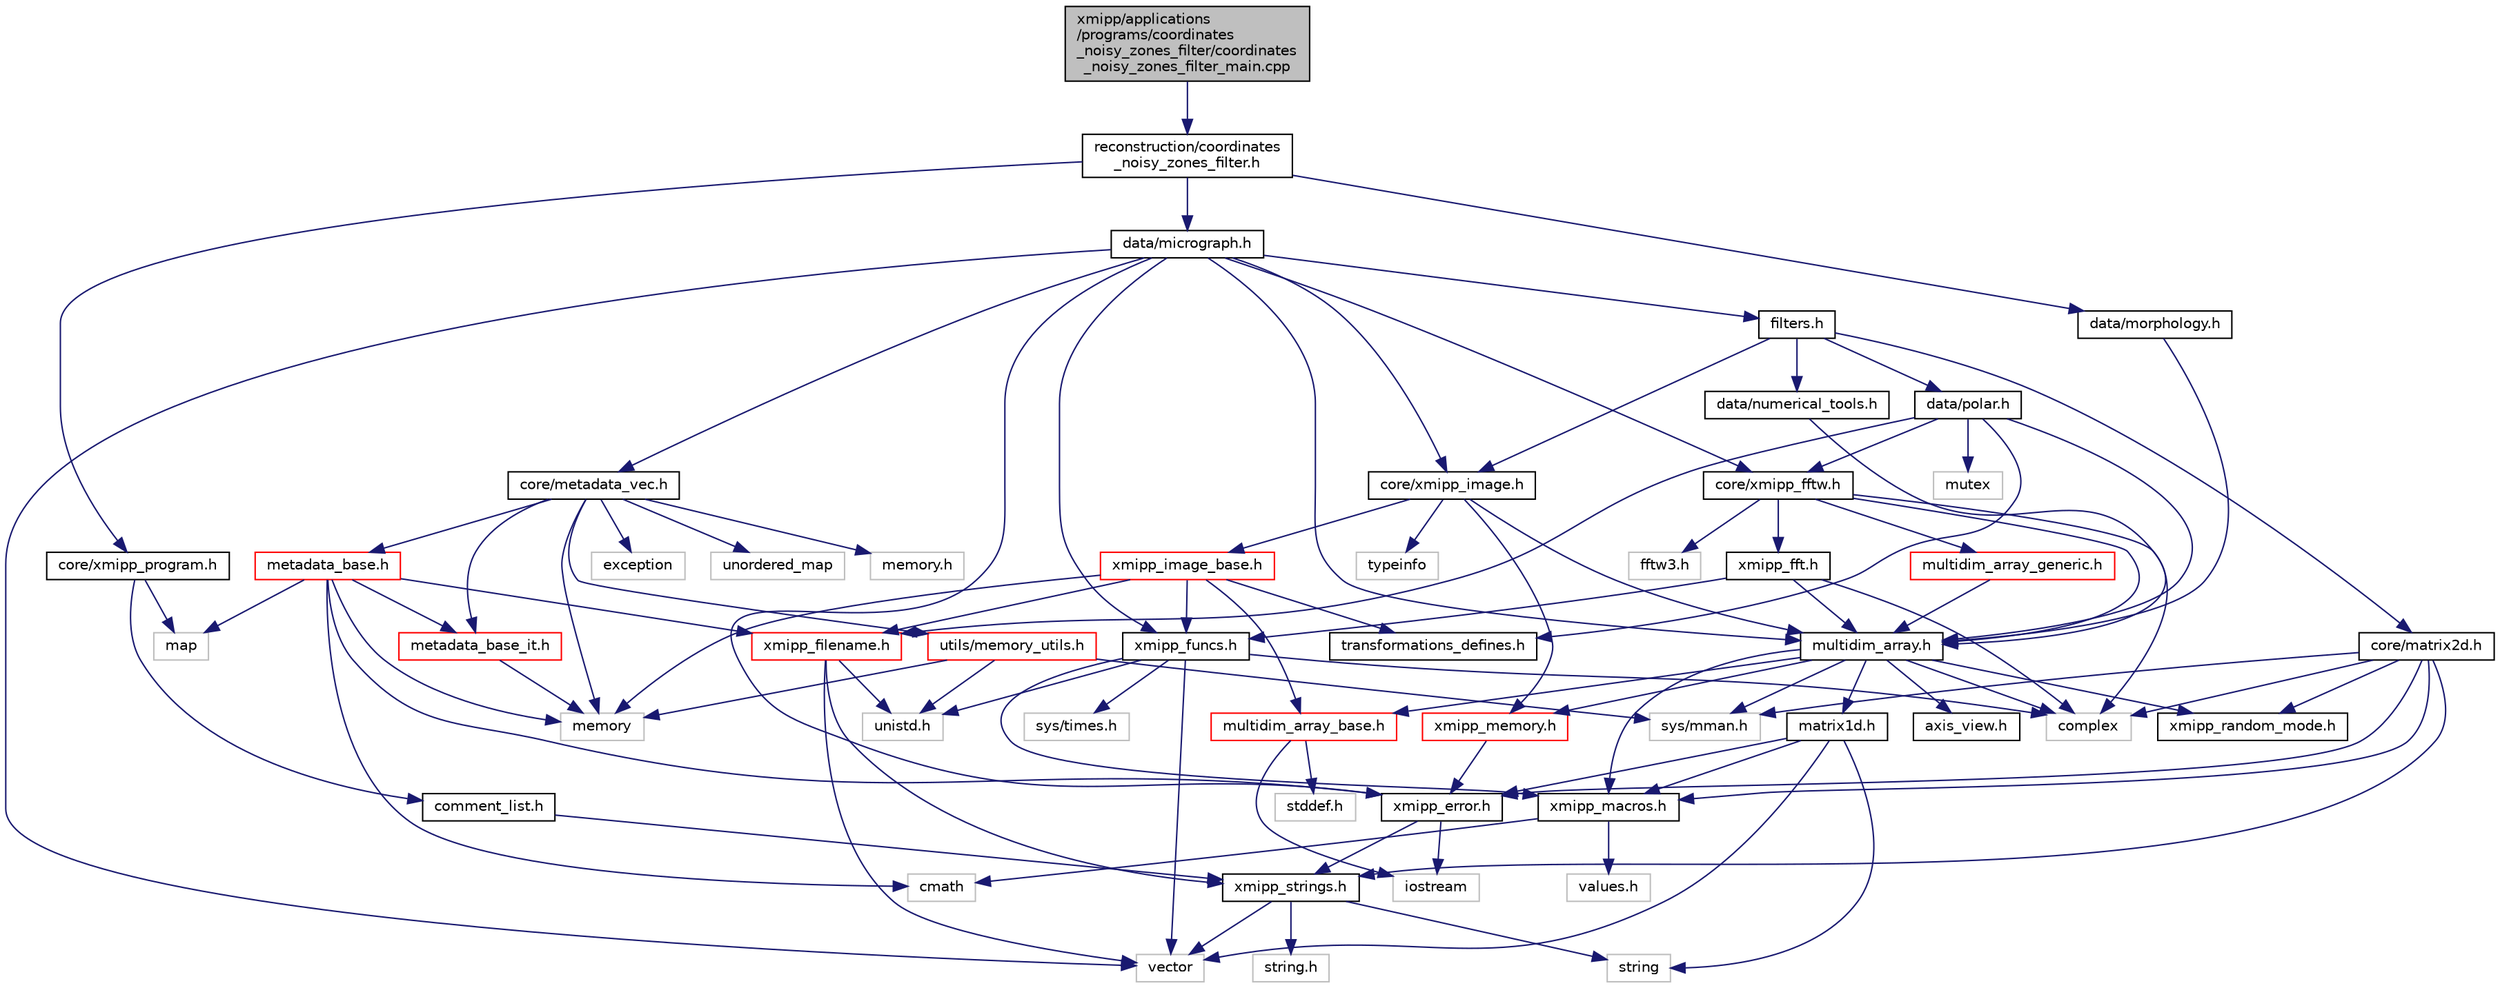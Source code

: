 digraph "xmipp/applications/programs/coordinates_noisy_zones_filter/coordinates_noisy_zones_filter_main.cpp"
{
  edge [fontname="Helvetica",fontsize="10",labelfontname="Helvetica",labelfontsize="10"];
  node [fontname="Helvetica",fontsize="10",shape=record];
  Node0 [label="xmipp/applications\l/programs/coordinates\l_noisy_zones_filter/coordinates\l_noisy_zones_filter_main.cpp",height=0.2,width=0.4,color="black", fillcolor="grey75", style="filled", fontcolor="black"];
  Node0 -> Node1 [color="midnightblue",fontsize="10",style="solid",fontname="Helvetica"];
  Node1 [label="reconstruction/coordinates\l_noisy_zones_filter.h",height=0.2,width=0.4,color="black", fillcolor="white", style="filled",URL="$coordinates__noisy__zones__filter_8h.html"];
  Node1 -> Node2 [color="midnightblue",fontsize="10",style="solid",fontname="Helvetica"];
  Node2 [label="core/xmipp_program.h",height=0.2,width=0.4,color="black", fillcolor="white", style="filled",URL="$xmipp__program_8h.html"];
  Node2 -> Node3 [color="midnightblue",fontsize="10",style="solid",fontname="Helvetica"];
  Node3 [label="map",height=0.2,width=0.4,color="grey75", fillcolor="white", style="filled"];
  Node2 -> Node4 [color="midnightblue",fontsize="10",style="solid",fontname="Helvetica"];
  Node4 [label="comment_list.h",height=0.2,width=0.4,color="black", fillcolor="white", style="filled",URL="$comment__list_8h.html"];
  Node4 -> Node5 [color="midnightblue",fontsize="10",style="solid",fontname="Helvetica"];
  Node5 [label="xmipp_strings.h",height=0.2,width=0.4,color="black", fillcolor="white", style="filled",URL="$xmipp__strings_8h.html"];
  Node5 -> Node6 [color="midnightblue",fontsize="10",style="solid",fontname="Helvetica"];
  Node6 [label="vector",height=0.2,width=0.4,color="grey75", fillcolor="white", style="filled"];
  Node5 -> Node7 [color="midnightblue",fontsize="10",style="solid",fontname="Helvetica"];
  Node7 [label="string",height=0.2,width=0.4,color="grey75", fillcolor="white", style="filled"];
  Node5 -> Node8 [color="midnightblue",fontsize="10",style="solid",fontname="Helvetica"];
  Node8 [label="string.h",height=0.2,width=0.4,color="grey75", fillcolor="white", style="filled"];
  Node1 -> Node9 [color="midnightblue",fontsize="10",style="solid",fontname="Helvetica"];
  Node9 [label="data/micrograph.h",height=0.2,width=0.4,color="black", fillcolor="white", style="filled",URL="$micrograph_8h.html"];
  Node9 -> Node6 [color="midnightblue",fontsize="10",style="solid",fontname="Helvetica"];
  Node9 -> Node10 [color="midnightblue",fontsize="10",style="solid",fontname="Helvetica"];
  Node10 [label="filters.h",height=0.2,width=0.4,color="black", fillcolor="white", style="filled",URL="$filters_8h.html"];
  Node10 -> Node11 [color="midnightblue",fontsize="10",style="solid",fontname="Helvetica"];
  Node11 [label="core/xmipp_image.h",height=0.2,width=0.4,color="black", fillcolor="white", style="filled",URL="$xmipp__image_8h.html"];
  Node11 -> Node12 [color="midnightblue",fontsize="10",style="solid",fontname="Helvetica"];
  Node12 [label="typeinfo",height=0.2,width=0.4,color="grey75", fillcolor="white", style="filled"];
  Node11 -> Node13 [color="midnightblue",fontsize="10",style="solid",fontname="Helvetica"];
  Node13 [label="multidim_array.h",height=0.2,width=0.4,color="black", fillcolor="white", style="filled",URL="$multidim__array_8h.html"];
  Node13 -> Node14 [color="midnightblue",fontsize="10",style="solid",fontname="Helvetica"];
  Node14 [label="xmipp_macros.h",height=0.2,width=0.4,color="black", fillcolor="white", style="filled",URL="$xmipp__macros_8h.html"];
  Node14 -> Node15 [color="midnightblue",fontsize="10",style="solid",fontname="Helvetica"];
  Node15 [label="values.h",height=0.2,width=0.4,color="grey75", fillcolor="white", style="filled"];
  Node14 -> Node16 [color="midnightblue",fontsize="10",style="solid",fontname="Helvetica"];
  Node16 [label="cmath",height=0.2,width=0.4,color="grey75", fillcolor="white", style="filled"];
  Node13 -> Node17 [color="midnightblue",fontsize="10",style="solid",fontname="Helvetica"];
  Node17 [label="sys/mman.h",height=0.2,width=0.4,color="grey75", fillcolor="white", style="filled"];
  Node13 -> Node18 [color="midnightblue",fontsize="10",style="solid",fontname="Helvetica"];
  Node18 [label="complex",height=0.2,width=0.4,color="grey75", fillcolor="white", style="filled"];
  Node13 -> Node19 [color="midnightblue",fontsize="10",style="solid",fontname="Helvetica"];
  Node19 [label="matrix1d.h",height=0.2,width=0.4,color="black", fillcolor="white", style="filled",URL="$matrix1d_8h.html"];
  Node19 -> Node7 [color="midnightblue",fontsize="10",style="solid",fontname="Helvetica"];
  Node19 -> Node6 [color="midnightblue",fontsize="10",style="solid",fontname="Helvetica"];
  Node19 -> Node20 [color="midnightblue",fontsize="10",style="solid",fontname="Helvetica"];
  Node20 [label="xmipp_error.h",height=0.2,width=0.4,color="black", fillcolor="white", style="filled",URL="$xmipp__error_8h.html"];
  Node20 -> Node21 [color="midnightblue",fontsize="10",style="solid",fontname="Helvetica"];
  Node21 [label="iostream",height=0.2,width=0.4,color="grey75", fillcolor="white", style="filled"];
  Node20 -> Node5 [color="midnightblue",fontsize="10",style="solid",fontname="Helvetica"];
  Node19 -> Node14 [color="midnightblue",fontsize="10",style="solid",fontname="Helvetica"];
  Node13 -> Node22 [color="midnightblue",fontsize="10",style="solid",fontname="Helvetica"];
  Node22 [label="xmipp_random_mode.h",height=0.2,width=0.4,color="black", fillcolor="white", style="filled",URL="$xmipp__random__mode_8h.html"];
  Node13 -> Node23 [color="midnightblue",fontsize="10",style="solid",fontname="Helvetica"];
  Node23 [label="multidim_array_base.h",height=0.2,width=0.4,color="red", fillcolor="white", style="filled",URL="$multidim__array__base_8h.html"];
  Node23 -> Node24 [color="midnightblue",fontsize="10",style="solid",fontname="Helvetica"];
  Node24 [label="stddef.h",height=0.2,width=0.4,color="grey75", fillcolor="white", style="filled"];
  Node23 -> Node21 [color="midnightblue",fontsize="10",style="solid",fontname="Helvetica"];
  Node13 -> Node27 [color="midnightblue",fontsize="10",style="solid",fontname="Helvetica"];
  Node27 [label="xmipp_memory.h",height=0.2,width=0.4,color="red", fillcolor="white", style="filled",URL="$xmipp__memory_8h.html"];
  Node27 -> Node20 [color="midnightblue",fontsize="10",style="solid",fontname="Helvetica"];
  Node13 -> Node29 [color="midnightblue",fontsize="10",style="solid",fontname="Helvetica"];
  Node29 [label="axis_view.h",height=0.2,width=0.4,color="black", fillcolor="white", style="filled",URL="$axis__view_8h.html"];
  Node11 -> Node30 [color="midnightblue",fontsize="10",style="solid",fontname="Helvetica"];
  Node30 [label="xmipp_image_base.h",height=0.2,width=0.4,color="red", fillcolor="white", style="filled",URL="$xmipp__image__base_8h.html"];
  Node30 -> Node31 [color="midnightblue",fontsize="10",style="solid",fontname="Helvetica"];
  Node31 [label="memory",height=0.2,width=0.4,color="grey75", fillcolor="white", style="filled"];
  Node30 -> Node23 [color="midnightblue",fontsize="10",style="solid",fontname="Helvetica"];
  Node30 -> Node50 [color="midnightblue",fontsize="10",style="solid",fontname="Helvetica"];
  Node50 [label="xmipp_filename.h",height=0.2,width=0.4,color="red", fillcolor="white", style="filled",URL="$xmipp__filename_8h.html"];
  Node50 -> Node6 [color="midnightblue",fontsize="10",style="solid",fontname="Helvetica"];
  Node50 -> Node48 [color="midnightblue",fontsize="10",style="solid",fontname="Helvetica"];
  Node48 [label="unistd.h",height=0.2,width=0.4,color="grey75", fillcolor="white", style="filled"];
  Node50 -> Node5 [color="midnightblue",fontsize="10",style="solid",fontname="Helvetica"];
  Node30 -> Node61 [color="midnightblue",fontsize="10",style="solid",fontname="Helvetica"];
  Node61 [label="transformations_defines.h",height=0.2,width=0.4,color="black", fillcolor="white", style="filled",URL="$transformations__defines_8h.html"];
  Node30 -> Node62 [color="midnightblue",fontsize="10",style="solid",fontname="Helvetica"];
  Node62 [label="xmipp_funcs.h",height=0.2,width=0.4,color="black", fillcolor="white", style="filled",URL="$xmipp__funcs_8h.html"];
  Node62 -> Node18 [color="midnightblue",fontsize="10",style="solid",fontname="Helvetica"];
  Node62 -> Node14 [color="midnightblue",fontsize="10",style="solid",fontname="Helvetica"];
  Node62 -> Node6 [color="midnightblue",fontsize="10",style="solid",fontname="Helvetica"];
  Node62 -> Node48 [color="midnightblue",fontsize="10",style="solid",fontname="Helvetica"];
  Node62 -> Node63 [color="midnightblue",fontsize="10",style="solid",fontname="Helvetica"];
  Node63 [label="sys/times.h",height=0.2,width=0.4,color="grey75", fillcolor="white", style="filled"];
  Node11 -> Node27 [color="midnightblue",fontsize="10",style="solid",fontname="Helvetica"];
  Node10 -> Node80 [color="midnightblue",fontsize="10",style="solid",fontname="Helvetica"];
  Node80 [label="core/matrix2d.h",height=0.2,width=0.4,color="black", fillcolor="white", style="filled",URL="$matrix2d_8h.html"];
  Node80 -> Node18 [color="midnightblue",fontsize="10",style="solid",fontname="Helvetica"];
  Node80 -> Node22 [color="midnightblue",fontsize="10",style="solid",fontname="Helvetica"];
  Node80 -> Node14 [color="midnightblue",fontsize="10",style="solid",fontname="Helvetica"];
  Node80 -> Node20 [color="midnightblue",fontsize="10",style="solid",fontname="Helvetica"];
  Node80 -> Node5 [color="midnightblue",fontsize="10",style="solid",fontname="Helvetica"];
  Node80 -> Node17 [color="midnightblue",fontsize="10",style="solid",fontname="Helvetica"];
  Node10 -> Node81 [color="midnightblue",fontsize="10",style="solid",fontname="Helvetica"];
  Node81 [label="data/numerical_tools.h",height=0.2,width=0.4,color="black", fillcolor="white", style="filled",URL="$numerical__tools_8h.html"];
  Node81 -> Node13 [color="midnightblue",fontsize="10",style="solid",fontname="Helvetica"];
  Node10 -> Node82 [color="midnightblue",fontsize="10",style="solid",fontname="Helvetica"];
  Node82 [label="data/polar.h",height=0.2,width=0.4,color="black", fillcolor="white", style="filled",URL="$polar_8h.html"];
  Node82 -> Node83 [color="midnightblue",fontsize="10",style="solid",fontname="Helvetica"];
  Node83 [label="mutex",height=0.2,width=0.4,color="grey75", fillcolor="white", style="filled"];
  Node82 -> Node13 [color="midnightblue",fontsize="10",style="solid",fontname="Helvetica"];
  Node82 -> Node61 [color="midnightblue",fontsize="10",style="solid",fontname="Helvetica"];
  Node82 -> Node84 [color="midnightblue",fontsize="10",style="solid",fontname="Helvetica"];
  Node84 [label="core/xmipp_fftw.h",height=0.2,width=0.4,color="black", fillcolor="white", style="filled",URL="$xmipp__fftw_8h.html"];
  Node84 -> Node18 [color="midnightblue",fontsize="10",style="solid",fontname="Helvetica"];
  Node84 -> Node85 [color="midnightblue",fontsize="10",style="solid",fontname="Helvetica"];
  Node85 [label="fftw3.h",height=0.2,width=0.4,color="grey75", fillcolor="white", style="filled"];
  Node84 -> Node13 [color="midnightblue",fontsize="10",style="solid",fontname="Helvetica"];
  Node84 -> Node86 [color="midnightblue",fontsize="10",style="solid",fontname="Helvetica"];
  Node86 [label="multidim_array_generic.h",height=0.2,width=0.4,color="red", fillcolor="white", style="filled",URL="$multidim__array__generic_8h.html"];
  Node86 -> Node13 [color="midnightblue",fontsize="10",style="solid",fontname="Helvetica"];
  Node84 -> Node87 [color="midnightblue",fontsize="10",style="solid",fontname="Helvetica"];
  Node87 [label="xmipp_fft.h",height=0.2,width=0.4,color="black", fillcolor="white", style="filled",URL="$xmipp__fft_8h.html"];
  Node87 -> Node18 [color="midnightblue",fontsize="10",style="solid",fontname="Helvetica"];
  Node87 -> Node13 [color="midnightblue",fontsize="10",style="solid",fontname="Helvetica"];
  Node87 -> Node62 [color="midnightblue",fontsize="10",style="solid",fontname="Helvetica"];
  Node82 -> Node50 [color="midnightblue",fontsize="10",style="solid",fontname="Helvetica"];
  Node9 -> Node62 [color="midnightblue",fontsize="10",style="solid",fontname="Helvetica"];
  Node9 -> Node13 [color="midnightblue",fontsize="10",style="solid",fontname="Helvetica"];
  Node9 -> Node11 [color="midnightblue",fontsize="10",style="solid",fontname="Helvetica"];
  Node9 -> Node84 [color="midnightblue",fontsize="10",style="solid",fontname="Helvetica"];
  Node9 -> Node88 [color="midnightblue",fontsize="10",style="solid",fontname="Helvetica"];
  Node88 [label="core/metadata_vec.h",height=0.2,width=0.4,color="black", fillcolor="white", style="filled",URL="$metadata__vec_8h.html"];
  Node88 -> Node31 [color="midnightblue",fontsize="10",style="solid",fontname="Helvetica"];
  Node88 -> Node89 [color="midnightblue",fontsize="10",style="solid",fontname="Helvetica"];
  Node89 [label="exception",height=0.2,width=0.4,color="grey75", fillcolor="white", style="filled"];
  Node88 -> Node90 [color="midnightblue",fontsize="10",style="solid",fontname="Helvetica"];
  Node90 [label="unordered_map",height=0.2,width=0.4,color="grey75", fillcolor="white", style="filled"];
  Node88 -> Node91 [color="midnightblue",fontsize="10",style="solid",fontname="Helvetica"];
  Node91 [label="memory.h",height=0.2,width=0.4,color="grey75", fillcolor="white", style="filled"];
  Node88 -> Node49 [color="midnightblue",fontsize="10",style="solid",fontname="Helvetica"];
  Node49 [label="metadata_base.h",height=0.2,width=0.4,color="red", fillcolor="white", style="filled",URL="$metadata__base_8h.html"];
  Node49 -> Node3 [color="midnightblue",fontsize="10",style="solid",fontname="Helvetica"];
  Node49 -> Node16 [color="midnightblue",fontsize="10",style="solid",fontname="Helvetica"];
  Node49 -> Node31 [color="midnightblue",fontsize="10",style="solid",fontname="Helvetica"];
  Node49 -> Node20 [color="midnightblue",fontsize="10",style="solid",fontname="Helvetica"];
  Node49 -> Node50 [color="midnightblue",fontsize="10",style="solid",fontname="Helvetica"];
  Node49 -> Node54 [color="midnightblue",fontsize="10",style="solid",fontname="Helvetica"];
  Node54 [label="metadata_base_it.h",height=0.2,width=0.4,color="red", fillcolor="white", style="filled",URL="$metadata__base__it_8h.html"];
  Node54 -> Node31 [color="midnightblue",fontsize="10",style="solid",fontname="Helvetica"];
  Node88 -> Node54 [color="midnightblue",fontsize="10",style="solid",fontname="Helvetica"];
  Node88 -> Node45 [color="midnightblue",fontsize="10",style="solid",fontname="Helvetica"];
  Node45 [label="utils/memory_utils.h",height=0.2,width=0.4,color="red", fillcolor="white", style="filled",URL="$memory__utils_8h.html"];
  Node45 -> Node31 [color="midnightblue",fontsize="10",style="solid",fontname="Helvetica"];
  Node45 -> Node17 [color="midnightblue",fontsize="10",style="solid",fontname="Helvetica"];
  Node45 -> Node48 [color="midnightblue",fontsize="10",style="solid",fontname="Helvetica"];
  Node9 -> Node20 [color="midnightblue",fontsize="10",style="solid",fontname="Helvetica"];
  Node1 -> Node92 [color="midnightblue",fontsize="10",style="solid",fontname="Helvetica"];
  Node92 [label="data/morphology.h",height=0.2,width=0.4,color="black", fillcolor="white", style="filled",URL="$libraries_2data_2morphology_8h.html"];
  Node92 -> Node13 [color="midnightblue",fontsize="10",style="solid",fontname="Helvetica"];
}

